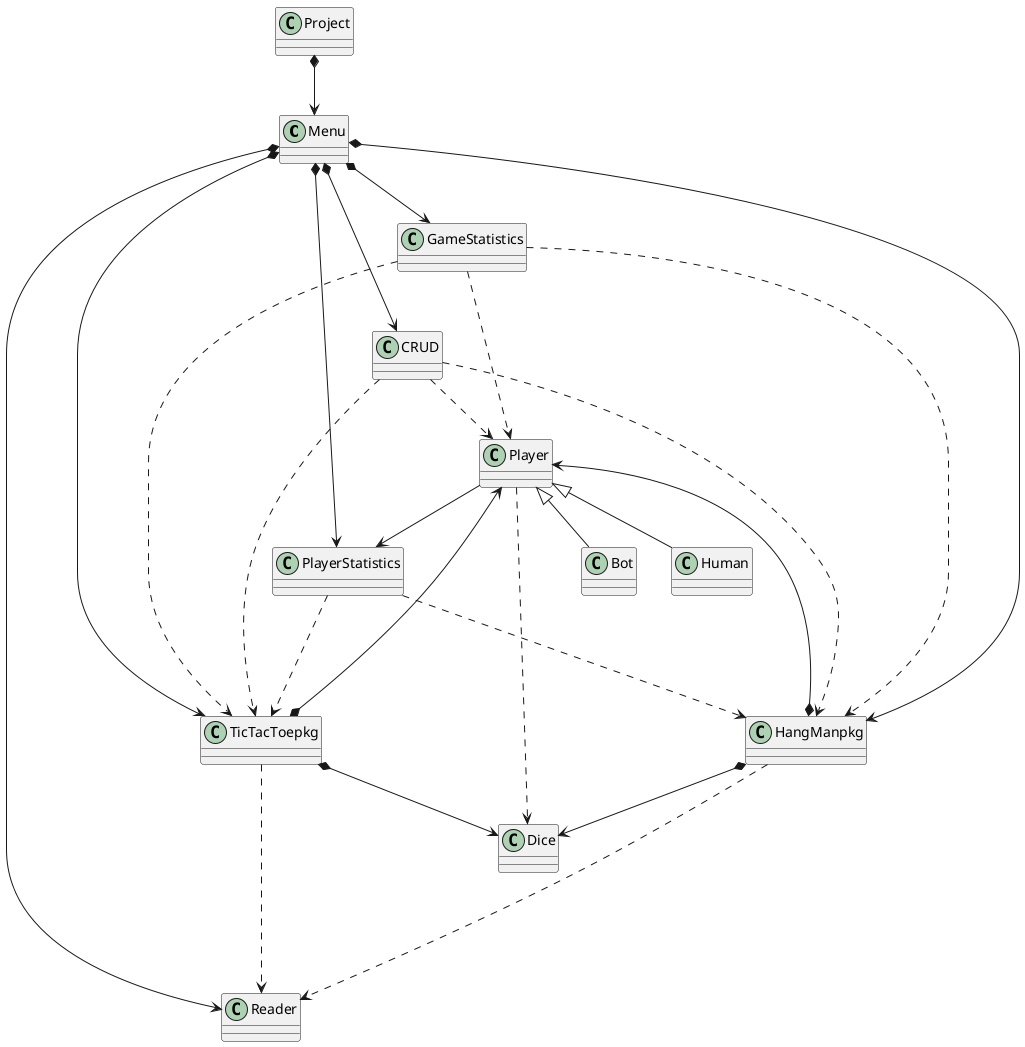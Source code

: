 @startuml diagramDominios
class Menu
class GameStatistics
class PlayerStatistics

Project *-down-> Menu

Menu *-down-> CRUD
Menu *-down-> TicTacToepkg
Menu *-down-> HangManpkg
Menu *-down-> PlayerStatistics
Menu *-down-> GameStatistics
Menu *-down-> Reader

GameStatistics ..down-> TicTacToepkg
GameStatistics ..down-> Player
PlayerStatistics ..down-> TicTacToepkg
GameStatistics ..down-> HangManpkg
PlayerStatistics ..down-> HangManpkg

HangManpkg *-down-> Player
HangManpkg *-down-> Dice
HangManpkg ..-down-> Reader

TicTacToepkg *-down-> Player
TicTacToepkg *-down-> Dice
TicTacToepkg ..-down-> Reader

CRUD ..> Player
CRUD ..> TicTacToepkg
CRUD ..> HangManpkg

Player -down-> PlayerStatistics
Player ..> Dice

Human -up-|> Player
Bot -up-|> Player


@enduml